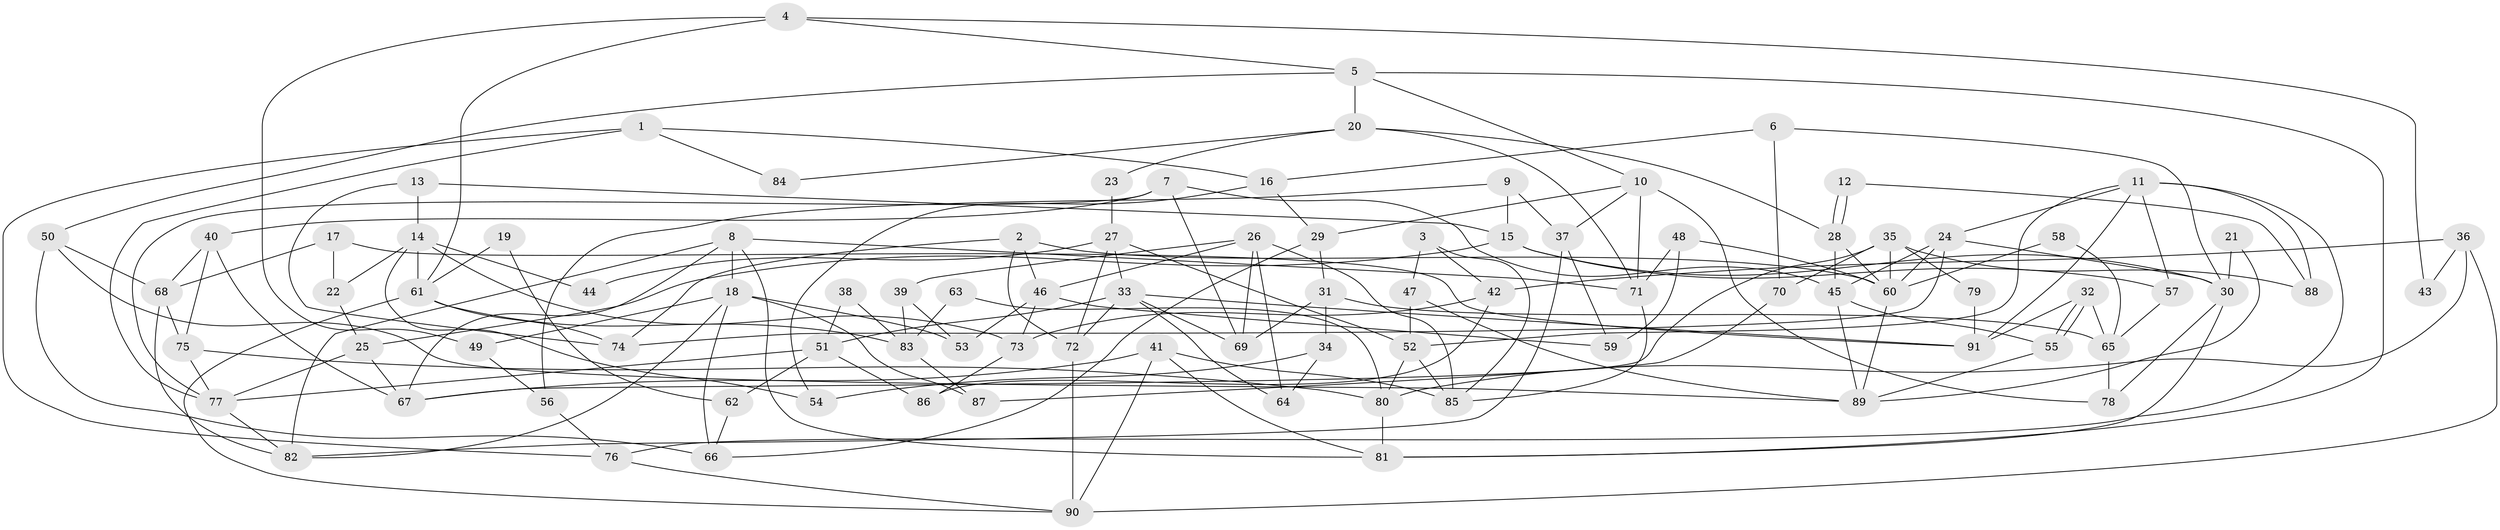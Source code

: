 // Generated by graph-tools (version 1.1) at 2025/15/03/09/25 04:15:10]
// undirected, 91 vertices, 182 edges
graph export_dot {
graph [start="1"]
  node [color=gray90,style=filled];
  1;
  2;
  3;
  4;
  5;
  6;
  7;
  8;
  9;
  10;
  11;
  12;
  13;
  14;
  15;
  16;
  17;
  18;
  19;
  20;
  21;
  22;
  23;
  24;
  25;
  26;
  27;
  28;
  29;
  30;
  31;
  32;
  33;
  34;
  35;
  36;
  37;
  38;
  39;
  40;
  41;
  42;
  43;
  44;
  45;
  46;
  47;
  48;
  49;
  50;
  51;
  52;
  53;
  54;
  55;
  56;
  57;
  58;
  59;
  60;
  61;
  62;
  63;
  64;
  65;
  66;
  67;
  68;
  69;
  70;
  71;
  72;
  73;
  74;
  75;
  76;
  77;
  78;
  79;
  80;
  81;
  82;
  83;
  84;
  85;
  86;
  87;
  88;
  89;
  90;
  91;
  1 -- 77;
  1 -- 76;
  1 -- 16;
  1 -- 84;
  2 -- 74;
  2 -- 46;
  2 -- 60;
  2 -- 72;
  3 -- 42;
  3 -- 85;
  3 -- 47;
  4 -- 5;
  4 -- 61;
  4 -- 43;
  4 -- 49;
  5 -- 50;
  5 -- 20;
  5 -- 10;
  5 -- 81;
  6 -- 16;
  6 -- 30;
  6 -- 70;
  7 -- 69;
  7 -- 77;
  7 -- 40;
  7 -- 45;
  8 -- 81;
  8 -- 67;
  8 -- 18;
  8 -- 71;
  8 -- 82;
  9 -- 37;
  9 -- 15;
  9 -- 56;
  10 -- 78;
  10 -- 29;
  10 -- 37;
  10 -- 71;
  11 -- 24;
  11 -- 52;
  11 -- 57;
  11 -- 76;
  11 -- 88;
  11 -- 91;
  12 -- 28;
  12 -- 28;
  12 -- 88;
  13 -- 74;
  13 -- 15;
  13 -- 14;
  14 -- 73;
  14 -- 22;
  14 -- 44;
  14 -- 54;
  14 -- 61;
  15 -- 30;
  15 -- 25;
  15 -- 57;
  16 -- 29;
  16 -- 54;
  17 -- 91;
  17 -- 22;
  17 -- 68;
  18 -- 49;
  18 -- 53;
  18 -- 66;
  18 -- 82;
  18 -- 87;
  19 -- 61;
  19 -- 62;
  20 -- 71;
  20 -- 28;
  20 -- 23;
  20 -- 84;
  21 -- 89;
  21 -- 30;
  22 -- 25;
  23 -- 27;
  24 -- 45;
  24 -- 60;
  24 -- 30;
  24 -- 74;
  25 -- 77;
  25 -- 67;
  26 -- 39;
  26 -- 69;
  26 -- 46;
  26 -- 64;
  26 -- 85;
  27 -- 52;
  27 -- 72;
  27 -- 33;
  27 -- 44;
  28 -- 45;
  28 -- 60;
  29 -- 66;
  29 -- 31;
  30 -- 81;
  30 -- 78;
  31 -- 34;
  31 -- 65;
  31 -- 69;
  32 -- 55;
  32 -- 55;
  32 -- 65;
  32 -- 91;
  33 -- 91;
  33 -- 51;
  33 -- 64;
  33 -- 69;
  33 -- 72;
  34 -- 64;
  34 -- 54;
  35 -- 67;
  35 -- 60;
  35 -- 70;
  35 -- 79;
  35 -- 88;
  36 -- 80;
  36 -- 90;
  36 -- 42;
  36 -- 43;
  37 -- 82;
  37 -- 59;
  38 -- 51;
  38 -- 83;
  39 -- 83;
  39 -- 53;
  40 -- 68;
  40 -- 67;
  40 -- 75;
  41 -- 85;
  41 -- 81;
  41 -- 67;
  41 -- 90;
  42 -- 73;
  42 -- 86;
  45 -- 89;
  45 -- 55;
  46 -- 59;
  46 -- 53;
  46 -- 73;
  47 -- 89;
  47 -- 52;
  48 -- 60;
  48 -- 71;
  48 -- 59;
  49 -- 56;
  50 -- 89;
  50 -- 68;
  50 -- 66;
  51 -- 77;
  51 -- 62;
  51 -- 86;
  52 -- 85;
  52 -- 80;
  55 -- 89;
  56 -- 76;
  57 -- 65;
  58 -- 65;
  58 -- 60;
  60 -- 89;
  61 -- 90;
  61 -- 74;
  61 -- 83;
  62 -- 66;
  63 -- 83;
  63 -- 80;
  65 -- 78;
  68 -- 82;
  68 -- 75;
  70 -- 87;
  71 -- 85;
  72 -- 90;
  73 -- 86;
  75 -- 77;
  75 -- 80;
  76 -- 90;
  77 -- 82;
  79 -- 91;
  80 -- 81;
  83 -- 87;
}
